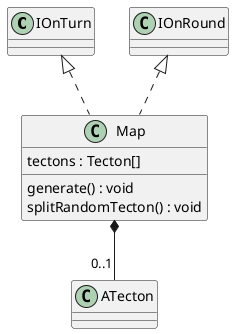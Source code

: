 @startuml map
IOnTurn <|.. Map 
IOnRound <|.. Map
Map *-- "0..1" ATecton
class Map{
    tectons : Tecton[]
    generate() : void
    splitRandomTecton() : void
}
@enduml